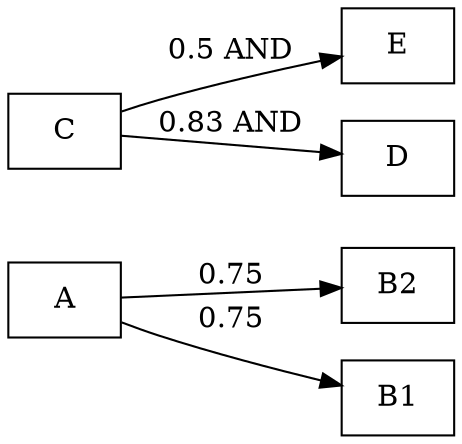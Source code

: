 // HM_LC
graph {
	graph [rankdir=LR]
	node [shape=box]
	edge [arrowType=normal]
	A -- B2 [label=0.75 dir=forward]
	A -- B1 [label=0.75 dir=forward]
	C -- E [label="0.5 AND" dir=forward]
	C -- D [label="0.83 AND" dir=forward]
}
